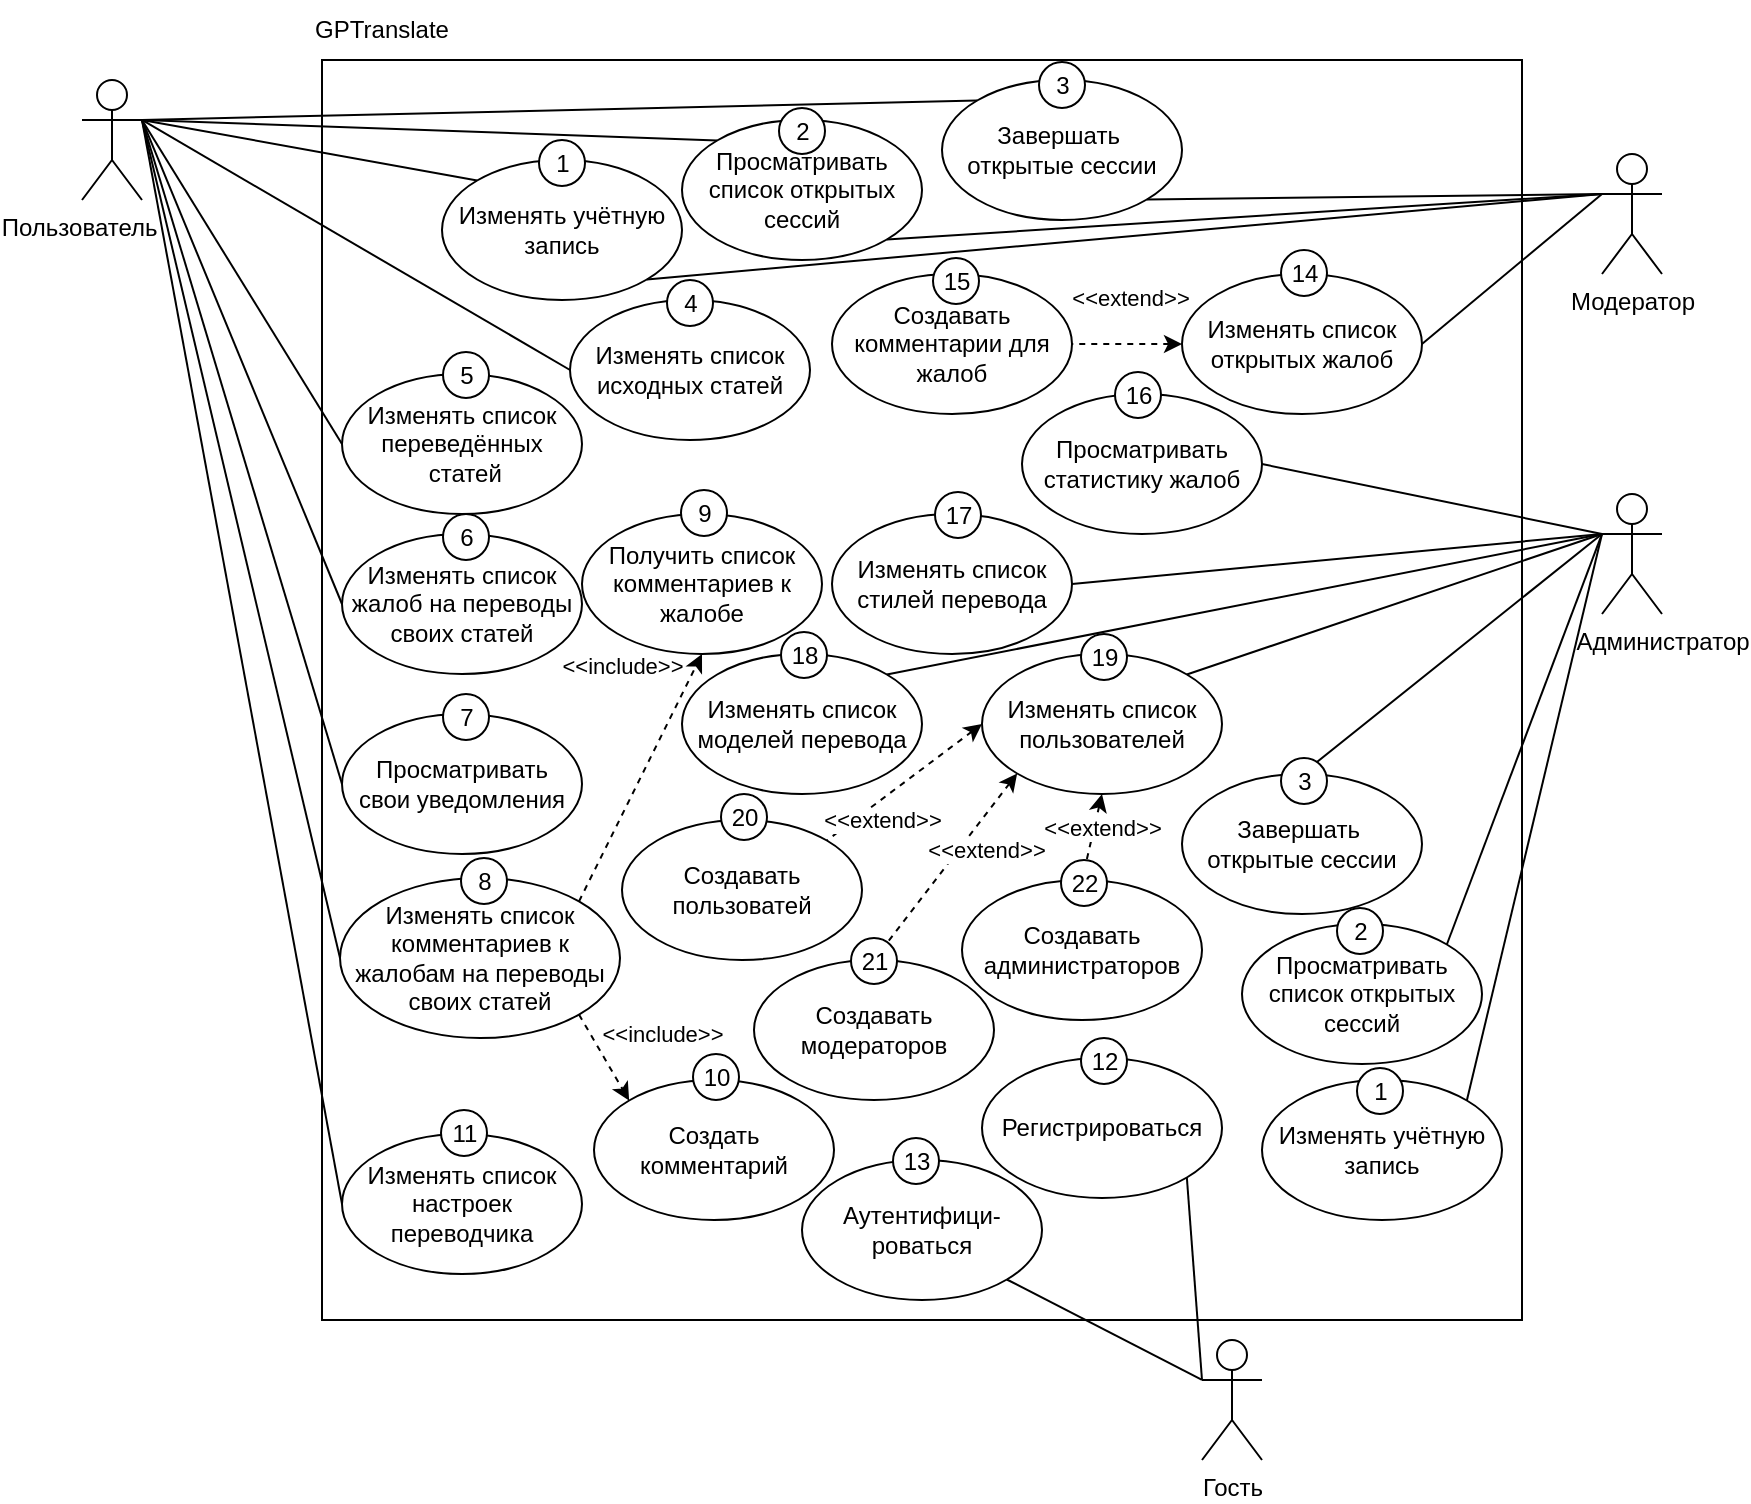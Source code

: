 <mxfile version="25.0.3">
  <diagram name="Страница — 1" id="uPT3UJ9-F7xit6qx0-dd">
    <mxGraphModel dx="1083" dy="-672" grid="1" gridSize="10" guides="1" tooltips="1" connect="1" arrows="1" fold="1" page="1" pageScale="1" pageWidth="827" pageHeight="1169" math="0" shadow="0">
      <root>
        <mxCell id="0" />
        <mxCell id="1" parent="0" />
        <mxCell id="o8FTrNFCNX72LYN5SZ1k-58" value="" style="rounded=0;whiteSpace=wrap;html=1;" parent="1" vertex="1">
          <mxGeometry x="170" y="1220" width="600" height="630" as="geometry" />
        </mxCell>
        <mxCell id="o8FTrNFCNX72LYN5SZ1k-1" value="&lt;div&gt;П&lt;span style=&quot;background-color: initial;&quot;&gt;ользователь&amp;nbsp; &amp;nbsp; &amp;nbsp; &amp;nbsp; &amp;nbsp;&amp;nbsp;&lt;/span&gt;&lt;/div&gt;" style="shape=umlActor;verticalLabelPosition=bottom;verticalAlign=top;html=1;outlineConnect=0;" parent="1" vertex="1">
          <mxGeometry x="50" y="1230" width="30" height="60" as="geometry" />
        </mxCell>
        <mxCell id="o8FTrNFCNX72LYN5SZ1k-2" value="Изменять список исходных статей" style="ellipse;whiteSpace=wrap;html=1;" parent="1" vertex="1">
          <mxGeometry x="294" y="1340" width="120" height="70" as="geometry" />
        </mxCell>
        <mxCell id="o8FTrNFCNX72LYN5SZ1k-6" value="Изменять список переведённых&lt;div&gt;&amp;nbsp;статей&lt;/div&gt;" style="ellipse;whiteSpace=wrap;html=1;" parent="1" vertex="1">
          <mxGeometry x="180" y="1377" width="120" height="70" as="geometry" />
        </mxCell>
        <mxCell id="o8FTrNFCNX72LYN5SZ1k-7" value="Изменять список жалоб на переводы&lt;div&gt;своих статей&lt;/div&gt;" style="ellipse;whiteSpace=wrap;html=1;" parent="1" vertex="1">
          <mxGeometry x="180" y="1457" width="120" height="70" as="geometry" />
        </mxCell>
        <mxCell id="o8FTrNFCNX72LYN5SZ1k-8" value="Просматривать&lt;div&gt;свои уведомления&lt;/div&gt;" style="ellipse;whiteSpace=wrap;html=1;" parent="1" vertex="1">
          <mxGeometry x="180" y="1547" width="120" height="70" as="geometry" />
        </mxCell>
        <mxCell id="o8FTrNFCNX72LYN5SZ1k-9" value="Изменять список комментариев к жалобам на переводы своих статей" style="ellipse;whiteSpace=wrap;html=1;" parent="1" vertex="1">
          <mxGeometry x="179" y="1629" width="140" height="80" as="geometry" />
        </mxCell>
        <mxCell id="o8FTrNFCNX72LYN5SZ1k-10" value="Получить список комментариев к жалобе" style="ellipse;whiteSpace=wrap;html=1;" parent="1" vertex="1">
          <mxGeometry x="300" y="1447" width="120" height="70" as="geometry" />
        </mxCell>
        <mxCell id="o8FTrNFCNX72LYN5SZ1k-11" value="Создать комментарий" style="ellipse;whiteSpace=wrap;html=1;" parent="1" vertex="1">
          <mxGeometry x="306" y="1730" width="120" height="70" as="geometry" />
        </mxCell>
        <mxCell id="o8FTrNFCNX72LYN5SZ1k-13" value="Изменять список настроек переводчика" style="ellipse;whiteSpace=wrap;html=1;" parent="1" vertex="1">
          <mxGeometry x="180" y="1757" width="120" height="70" as="geometry" />
        </mxCell>
        <mxCell id="o8FTrNFCNX72LYN5SZ1k-14" value="&amp;nbsp; &amp;nbsp; &amp;nbsp; &amp;nbsp; &amp;nbsp;Администратор" style="shape=umlActor;verticalLabelPosition=bottom;verticalAlign=top;html=1;outlineConnect=0;" parent="1" vertex="1">
          <mxGeometry x="810" y="1437" width="30" height="60" as="geometry" />
        </mxCell>
        <mxCell id="o8FTrNFCNX72LYN5SZ1k-15" value="Изменять список стилей перевода" style="ellipse;whiteSpace=wrap;html=1;" parent="1" vertex="1">
          <mxGeometry x="425" y="1447" width="120" height="70" as="geometry" />
        </mxCell>
        <mxCell id="o8FTrNFCNX72LYN5SZ1k-16" value="Изменять список моделей перевода" style="ellipse;whiteSpace=wrap;html=1;" parent="1" vertex="1">
          <mxGeometry x="350" y="1517" width="120" height="70" as="geometry" />
        </mxCell>
        <mxCell id="o8FTrNFCNX72LYN5SZ1k-17" value="Изменять список пользователей" style="ellipse;whiteSpace=wrap;html=1;" parent="1" vertex="1">
          <mxGeometry x="500" y="1517" width="120" height="70" as="geometry" />
        </mxCell>
        <mxCell id="o8FTrNFCNX72LYN5SZ1k-18" value="Просматривать статистику жалоб" style="ellipse;whiteSpace=wrap;html=1;" parent="1" vertex="1">
          <mxGeometry x="520" y="1387" width="120" height="70" as="geometry" />
        </mxCell>
        <mxCell id="o8FTrNFCNX72LYN5SZ1k-19" value="Создавать пользоватей" style="ellipse;whiteSpace=wrap;html=1;" parent="1" vertex="1">
          <mxGeometry x="320" y="1600" width="120" height="70" as="geometry" />
        </mxCell>
        <mxCell id="o8FTrNFCNX72LYN5SZ1k-20" value="Создавать модераторов" style="ellipse;whiteSpace=wrap;html=1;" parent="1" vertex="1">
          <mxGeometry x="386" y="1670" width="120" height="70" as="geometry" />
        </mxCell>
        <mxCell id="o8FTrNFCNX72LYN5SZ1k-21" value="Создавать администраторов" style="ellipse;whiteSpace=wrap;html=1;" parent="1" vertex="1">
          <mxGeometry x="490" y="1630" width="120" height="70" as="geometry" />
        </mxCell>
        <mxCell id="o8FTrNFCNX72LYN5SZ1k-22" value="Модератор" style="shape=umlActor;verticalLabelPosition=bottom;verticalAlign=top;html=1;outlineConnect=0;" parent="1" vertex="1">
          <mxGeometry x="810" y="1267" width="30" height="60" as="geometry" />
        </mxCell>
        <mxCell id="o8FTrNFCNX72LYN5SZ1k-23" value="Изменять список открытых жалоб" style="ellipse;whiteSpace=wrap;html=1;" parent="1" vertex="1">
          <mxGeometry x="600" y="1327" width="120" height="70" as="geometry" />
        </mxCell>
        <mxCell id="o8FTrNFCNX72LYN5SZ1k-25" value="Создавать комментарии для жалоб" style="ellipse;whiteSpace=wrap;html=1;" parent="1" vertex="1">
          <mxGeometry x="425" y="1327" width="120" height="70" as="geometry" />
        </mxCell>
        <mxCell id="o8FTrNFCNX72LYN5SZ1k-27" value="Изменять учётную запись" style="ellipse;whiteSpace=wrap;html=1;" parent="1" vertex="1">
          <mxGeometry x="230" y="1270" width="120" height="70" as="geometry" />
        </mxCell>
        <mxCell id="o8FTrNFCNX72LYN5SZ1k-28" value="Завершать&amp;nbsp;&lt;div&gt;открытые сессии&lt;/div&gt;" style="ellipse;whiteSpace=wrap;html=1;" parent="1" vertex="1">
          <mxGeometry x="480" y="1230" width="120" height="70" as="geometry" />
        </mxCell>
        <mxCell id="o8FTrNFCNX72LYN5SZ1k-29" value="Просматривать&lt;div&gt;список открытых&lt;/div&gt;&lt;div&gt;сессий&lt;/div&gt;" style="ellipse;whiteSpace=wrap;html=1;" parent="1" vertex="1">
          <mxGeometry x="350" y="1250" width="120" height="70" as="geometry" />
        </mxCell>
        <mxCell id="o8FTrNFCNX72LYN5SZ1k-30" value="Гость" style="shape=umlActor;verticalLabelPosition=bottom;verticalAlign=top;html=1;outlineConnect=0;" parent="1" vertex="1">
          <mxGeometry x="610" y="1860" width="30" height="60" as="geometry" />
        </mxCell>
        <mxCell id="o8FTrNFCNX72LYN5SZ1k-31" value="Регистрироваться" style="ellipse;whiteSpace=wrap;html=1;" parent="1" vertex="1">
          <mxGeometry x="500" y="1719" width="120" height="70" as="geometry" />
        </mxCell>
        <mxCell id="o8FTrNFCNX72LYN5SZ1k-32" style="rounded=0;orthogonalLoop=1;jettySize=auto;html=1;exitX=0;exitY=0.5;exitDx=0;exitDy=0;entryX=1;entryY=0.5;entryDx=0;entryDy=0;dashed=1;startArrow=classic;startFill=1;endArrow=none;endFill=0;" parent="1" source="o8FTrNFCNX72LYN5SZ1k-23" target="o8FTrNFCNX72LYN5SZ1k-25" edge="1">
          <mxGeometry relative="1" as="geometry">
            <mxPoint x="550" y="1087" as="sourcePoint" />
            <mxPoint x="430" y="1047" as="targetPoint" />
          </mxGeometry>
        </mxCell>
        <mxCell id="o8FTrNFCNX72LYN5SZ1k-33" value="&amp;lt;&amp;lt;extend&amp;gt;&amp;gt;" style="edgeLabel;html=1;align=center;verticalAlign=middle;resizable=0;points=[];" parent="o8FTrNFCNX72LYN5SZ1k-32" vertex="1" connectable="0">
          <mxGeometry x="-0.162" y="1" relative="1" as="geometry">
            <mxPoint x="-3" y="-24" as="offset" />
          </mxGeometry>
        </mxCell>
        <mxCell id="o8FTrNFCNX72LYN5SZ1k-34" style="rounded=0;orthogonalLoop=1;jettySize=auto;html=1;exitX=0;exitY=0.5;exitDx=0;exitDy=0;entryX=1;entryY=0;entryDx=0;entryDy=0;dashed=1;startArrow=classic;startFill=1;endArrow=none;endFill=0;" parent="1" source="o8FTrNFCNX72LYN5SZ1k-17" target="o8FTrNFCNX72LYN5SZ1k-19" edge="1">
          <mxGeometry relative="1" as="geometry">
            <mxPoint x="610" y="1372" as="sourcePoint" />
            <mxPoint x="555" y="1372" as="targetPoint" />
          </mxGeometry>
        </mxCell>
        <mxCell id="o8FTrNFCNX72LYN5SZ1k-35" value="&amp;lt;&amp;lt;extend&amp;gt;&amp;gt;" style="edgeLabel;html=1;align=center;verticalAlign=middle;resizable=0;points=[];" parent="o8FTrNFCNX72LYN5SZ1k-34" vertex="1" connectable="0">
          <mxGeometry x="-0.162" y="1" relative="1" as="geometry">
            <mxPoint x="-18" y="23" as="offset" />
          </mxGeometry>
        </mxCell>
        <mxCell id="o8FTrNFCNX72LYN5SZ1k-36" style="rounded=0;orthogonalLoop=1;jettySize=auto;html=1;exitX=0;exitY=1;exitDx=0;exitDy=0;entryX=0.5;entryY=0;entryDx=0;entryDy=0;dashed=1;startArrow=classic;startFill=1;endArrow=none;endFill=0;" parent="1" source="o8FTrNFCNX72LYN5SZ1k-17" target="o8FTrNFCNX72LYN5SZ1k-20" edge="1">
          <mxGeometry relative="1" as="geometry">
            <mxPoint x="610" y="1662" as="sourcePoint" />
            <mxPoint x="560" y="1662" as="targetPoint" />
          </mxGeometry>
        </mxCell>
        <mxCell id="o8FTrNFCNX72LYN5SZ1k-37" value="&amp;lt;&amp;lt;extend&amp;gt;&amp;gt;" style="edgeLabel;html=1;align=center;verticalAlign=middle;resizable=0;points=[];" parent="o8FTrNFCNX72LYN5SZ1k-36" vertex="1" connectable="0">
          <mxGeometry x="-0.162" y="1" relative="1" as="geometry">
            <mxPoint x="14" y="-2" as="offset" />
          </mxGeometry>
        </mxCell>
        <mxCell id="o8FTrNFCNX72LYN5SZ1k-38" style="rounded=0;orthogonalLoop=1;jettySize=auto;html=1;exitX=0.5;exitY=1;exitDx=0;exitDy=0;entryX=0.5;entryY=0;entryDx=0;entryDy=0;dashed=1;startArrow=classic;startFill=1;endArrow=none;endFill=0;" parent="1" source="o8FTrNFCNX72LYN5SZ1k-17" target="o8FTrNFCNX72LYN5SZ1k-21" edge="1">
          <mxGeometry relative="1" as="geometry">
            <mxPoint x="628" y="1687" as="sourcePoint" />
            <mxPoint x="562" y="1727" as="targetPoint" />
          </mxGeometry>
        </mxCell>
        <mxCell id="o8FTrNFCNX72LYN5SZ1k-39" value="&amp;lt;&amp;lt;extend&amp;gt;&amp;gt;" style="edgeLabel;html=1;align=center;verticalAlign=middle;resizable=0;points=[];" parent="o8FTrNFCNX72LYN5SZ1k-38" vertex="1" connectable="0">
          <mxGeometry x="-0.162" y="1" relative="1" as="geometry">
            <mxPoint x="3" y="-1" as="offset" />
          </mxGeometry>
        </mxCell>
        <mxCell id="o8FTrNFCNX72LYN5SZ1k-40" style="rounded=0;orthogonalLoop=1;jettySize=auto;html=1;exitX=0;exitY=0.333;exitDx=0;exitDy=0;exitPerimeter=0;entryX=1;entryY=0.5;entryDx=0;entryDy=0;startArrow=none;startFill=0;endArrow=none;endFill=0;" parent="1" source="o8FTrNFCNX72LYN5SZ1k-14" target="o8FTrNFCNX72LYN5SZ1k-18" edge="1">
          <mxGeometry relative="1" as="geometry">
            <mxPoint x="190" y="1187" as="sourcePoint" />
            <mxPoint x="200" y="1087" as="targetPoint" />
          </mxGeometry>
        </mxCell>
        <mxCell id="o8FTrNFCNX72LYN5SZ1k-41" style="rounded=0;orthogonalLoop=1;jettySize=auto;html=1;exitX=0;exitY=0.333;exitDx=0;exitDy=0;exitPerimeter=0;entryX=1;entryY=0.5;entryDx=0;entryDy=0;startArrow=none;startFill=0;endArrow=none;endFill=0;" parent="1" source="o8FTrNFCNX72LYN5SZ1k-14" target="o8FTrNFCNX72LYN5SZ1k-15" edge="1">
          <mxGeometry relative="1" as="geometry">
            <mxPoint x="820" y="1467" as="sourcePoint" />
            <mxPoint x="650" y="1432" as="targetPoint" />
          </mxGeometry>
        </mxCell>
        <mxCell id="o8FTrNFCNX72LYN5SZ1k-42" style="rounded=0;orthogonalLoop=1;jettySize=auto;html=1;exitX=0;exitY=0.333;exitDx=0;exitDy=0;exitPerimeter=0;entryX=1;entryY=0;entryDx=0;entryDy=0;startArrow=none;startFill=0;endArrow=none;endFill=0;" parent="1" source="o8FTrNFCNX72LYN5SZ1k-14" target="o8FTrNFCNX72LYN5SZ1k-16" edge="1">
          <mxGeometry relative="1" as="geometry">
            <mxPoint x="820" y="1467" as="sourcePoint" />
            <mxPoint x="555" y="1492" as="targetPoint" />
          </mxGeometry>
        </mxCell>
        <mxCell id="o8FTrNFCNX72LYN5SZ1k-43" style="rounded=0;orthogonalLoop=1;jettySize=auto;html=1;exitX=0;exitY=0.5;exitDx=0;exitDy=0;entryX=1;entryY=0.333;entryDx=0;entryDy=0;startArrow=none;startFill=0;endArrow=none;endFill=0;entryPerimeter=0;" parent="1" source="o8FTrNFCNX72LYN5SZ1k-2" target="o8FTrNFCNX72LYN5SZ1k-1" edge="1">
          <mxGeometry relative="1" as="geometry">
            <mxPoint x="820" y="1467" as="sourcePoint" />
            <mxPoint x="650" y="1432" as="targetPoint" />
          </mxGeometry>
        </mxCell>
        <mxCell id="o8FTrNFCNX72LYN5SZ1k-44" style="rounded=0;orthogonalLoop=1;jettySize=auto;html=1;exitX=0;exitY=0.5;exitDx=0;exitDy=0;entryX=1;entryY=0.333;entryDx=0;entryDy=0;startArrow=none;startFill=0;endArrow=none;endFill=0;entryPerimeter=0;" parent="1" source="o8FTrNFCNX72LYN5SZ1k-6" target="o8FTrNFCNX72LYN5SZ1k-1" edge="1">
          <mxGeometry relative="1" as="geometry">
            <mxPoint x="190" y="1372" as="sourcePoint" />
            <mxPoint x="70" y="1507" as="targetPoint" />
          </mxGeometry>
        </mxCell>
        <mxCell id="o8FTrNFCNX72LYN5SZ1k-45" style="rounded=0;orthogonalLoop=1;jettySize=auto;html=1;exitX=0;exitY=0.5;exitDx=0;exitDy=0;entryX=1;entryY=0.333;entryDx=0;entryDy=0;startArrow=none;startFill=0;endArrow=none;endFill=0;entryPerimeter=0;" parent="1" source="o8FTrNFCNX72LYN5SZ1k-7" target="o8FTrNFCNX72LYN5SZ1k-1" edge="1">
          <mxGeometry relative="1" as="geometry">
            <mxPoint x="190" y="1462" as="sourcePoint" />
            <mxPoint x="70" y="1507" as="targetPoint" />
          </mxGeometry>
        </mxCell>
        <mxCell id="o8FTrNFCNX72LYN5SZ1k-46" style="rounded=0;orthogonalLoop=1;jettySize=auto;html=1;exitX=0;exitY=0.5;exitDx=0;exitDy=0;entryX=1;entryY=0.333;entryDx=0;entryDy=0;startArrow=none;startFill=0;endArrow=none;endFill=0;entryPerimeter=0;" parent="1" source="o8FTrNFCNX72LYN5SZ1k-8" target="o8FTrNFCNX72LYN5SZ1k-1" edge="1">
          <mxGeometry relative="1" as="geometry">
            <mxPoint x="190" y="1542" as="sourcePoint" />
            <mxPoint x="70" y="1507" as="targetPoint" />
          </mxGeometry>
        </mxCell>
        <mxCell id="o8FTrNFCNX72LYN5SZ1k-47" style="rounded=0;orthogonalLoop=1;jettySize=auto;html=1;exitX=0;exitY=0.5;exitDx=0;exitDy=0;entryX=1;entryY=0.333;entryDx=0;entryDy=0;startArrow=none;startFill=0;endArrow=none;endFill=0;entryPerimeter=0;" parent="1" source="o8FTrNFCNX72LYN5SZ1k-9" target="o8FTrNFCNX72LYN5SZ1k-1" edge="1">
          <mxGeometry relative="1" as="geometry">
            <mxPoint x="190" y="1622" as="sourcePoint" />
            <mxPoint x="70" y="1507" as="targetPoint" />
          </mxGeometry>
        </mxCell>
        <mxCell id="o8FTrNFCNX72LYN5SZ1k-48" style="rounded=0;orthogonalLoop=1;jettySize=auto;html=1;exitX=0;exitY=0.5;exitDx=0;exitDy=0;entryX=1;entryY=0.333;entryDx=0;entryDy=0;startArrow=none;startFill=0;endArrow=none;endFill=0;entryPerimeter=0;" parent="1" source="o8FTrNFCNX72LYN5SZ1k-13" target="o8FTrNFCNX72LYN5SZ1k-1" edge="1">
          <mxGeometry relative="1" as="geometry">
            <mxPoint x="190" y="1702" as="sourcePoint" />
            <mxPoint x="70" y="1507" as="targetPoint" />
          </mxGeometry>
        </mxCell>
        <mxCell id="o8FTrNFCNX72LYN5SZ1k-49" style="rounded=0;orthogonalLoop=1;jettySize=auto;html=1;exitX=1;exitY=1;exitDx=0;exitDy=0;entryX=0;entryY=0;entryDx=0;entryDy=0;dashed=1;" parent="1" source="o8FTrNFCNX72LYN5SZ1k-9" target="o8FTrNFCNX72LYN5SZ1k-11" edge="1">
          <mxGeometry relative="1" as="geometry">
            <mxPoint x="628" y="1567" as="sourcePoint" />
            <mxPoint x="560" y="1667" as="targetPoint" />
          </mxGeometry>
        </mxCell>
        <mxCell id="o8FTrNFCNX72LYN5SZ1k-50" value="&amp;lt;&amp;lt;include&amp;gt;&amp;gt;" style="edgeLabel;html=1;align=center;verticalAlign=middle;resizable=0;points=[];" parent="o8FTrNFCNX72LYN5SZ1k-49" vertex="1" connectable="0">
          <mxGeometry x="-0.162" y="1" relative="1" as="geometry">
            <mxPoint x="30" y="-8" as="offset" />
          </mxGeometry>
        </mxCell>
        <mxCell id="o8FTrNFCNX72LYN5SZ1k-51" style="rounded=0;orthogonalLoop=1;jettySize=auto;html=1;exitX=1;exitY=0;exitDx=0;exitDy=0;entryX=0.5;entryY=1;entryDx=0;entryDy=0;dashed=1;" parent="1" source="o8FTrNFCNX72LYN5SZ1k-9" target="o8FTrNFCNX72LYN5SZ1k-10" edge="1">
          <mxGeometry relative="1" as="geometry">
            <mxPoint x="309" y="1730" as="sourcePoint" />
            <mxPoint x="364" y="1712" as="targetPoint" />
          </mxGeometry>
        </mxCell>
        <mxCell id="o8FTrNFCNX72LYN5SZ1k-52" value="&amp;lt;&amp;lt;include&amp;gt;&amp;gt;" style="edgeLabel;html=1;align=center;verticalAlign=middle;resizable=0;points=[];" parent="o8FTrNFCNX72LYN5SZ1k-51" vertex="1" connectable="0">
          <mxGeometry x="-0.162" y="1" relative="1" as="geometry">
            <mxPoint x="-4" y="-66" as="offset" />
          </mxGeometry>
        </mxCell>
        <mxCell id="o8FTrNFCNX72LYN5SZ1k-56" style="rounded=0;orthogonalLoop=1;jettySize=auto;html=1;exitX=1;exitY=1;exitDx=0;exitDy=0;entryX=0;entryY=0.333;entryDx=0;entryDy=0;startArrow=none;startFill=0;endArrow=none;endFill=0;entryPerimeter=0;" parent="1" source="o8FTrNFCNX72LYN5SZ1k-31" target="o8FTrNFCNX72LYN5SZ1k-30" edge="1">
          <mxGeometry relative="1" as="geometry">
            <mxPoint x="628" y="1867" as="sourcePoint" />
            <mxPoint x="555" y="1937" as="targetPoint" />
          </mxGeometry>
        </mxCell>
        <mxCell id="o8FTrNFCNX72LYN5SZ1k-57" value="GPTranslate" style="text;html=1;align=center;verticalAlign=middle;whiteSpace=wrap;rounded=0;" parent="1" vertex="1">
          <mxGeometry x="170" y="1190" width="60" height="30" as="geometry" />
        </mxCell>
        <mxCell id="o8FTrNFCNX72LYN5SZ1k-60" style="rounded=0;orthogonalLoop=1;jettySize=auto;html=1;exitX=0;exitY=0.333;exitDx=0;exitDy=0;exitPerimeter=0;entryX=1;entryY=0.5;entryDx=0;entryDy=0;startArrow=none;startFill=0;endArrow=none;endFill=0;" parent="1" source="o8FTrNFCNX72LYN5SZ1k-22" target="o8FTrNFCNX72LYN5SZ1k-23" edge="1">
          <mxGeometry relative="1" as="geometry">
            <mxPoint x="820" y="1467" as="sourcePoint" />
            <mxPoint x="650" y="1432" as="targetPoint" />
          </mxGeometry>
        </mxCell>
        <mxCell id="o8FTrNFCNX72LYN5SZ1k-61" style="rounded=0;orthogonalLoop=1;jettySize=auto;html=1;exitX=0;exitY=0.333;exitDx=0;exitDy=0;exitPerimeter=0;entryX=1;entryY=0;entryDx=0;entryDy=0;startArrow=none;startFill=0;endArrow=none;endFill=0;" parent="1" source="o8FTrNFCNX72LYN5SZ1k-14" target="o8FTrNFCNX72LYN5SZ1k-17" edge="1">
          <mxGeometry relative="1" as="geometry">
            <mxPoint x="820" y="1467" as="sourcePoint" />
            <mxPoint x="483" y="1537" as="targetPoint" />
          </mxGeometry>
        </mxCell>
        <mxCell id="PDvEsl6iaTgeDGCLrAiC-1" value="Аутентифици-&lt;div&gt;роваться&lt;/div&gt;" style="ellipse;whiteSpace=wrap;html=1;" parent="1" vertex="1">
          <mxGeometry x="410" y="1770" width="120" height="70" as="geometry" />
        </mxCell>
        <mxCell id="PDvEsl6iaTgeDGCLrAiC-2" style="rounded=0;orthogonalLoop=1;jettySize=auto;html=1;exitX=1;exitY=1;exitDx=0;exitDy=0;entryX=0;entryY=0.333;entryDx=0;entryDy=0;startArrow=none;startFill=0;endArrow=none;endFill=0;entryPerimeter=0;" parent="1" source="PDvEsl6iaTgeDGCLrAiC-1" target="o8FTrNFCNX72LYN5SZ1k-30" edge="1">
          <mxGeometry relative="1" as="geometry">
            <mxPoint x="730" y="1757" as="sourcePoint" />
            <mxPoint x="820" y="1742" as="targetPoint" />
          </mxGeometry>
        </mxCell>
        <mxCell id="697lVrR6x1dRvrz9tKT9-1" style="rounded=0;orthogonalLoop=1;jettySize=auto;html=1;exitX=0;exitY=0.333;exitDx=0;exitDy=0;exitPerimeter=0;entryX=1;entryY=1;entryDx=0;entryDy=0;startArrow=none;startFill=0;endArrow=none;endFill=0;" parent="1" source="o8FTrNFCNX72LYN5SZ1k-22" target="o8FTrNFCNX72LYN5SZ1k-27" edge="1">
          <mxGeometry relative="1" as="geometry">
            <mxPoint x="820" y="1297" as="sourcePoint" />
            <mxPoint x="730" y="1372" as="targetPoint" />
          </mxGeometry>
        </mxCell>
        <mxCell id="697lVrR6x1dRvrz9tKT9-2" style="rounded=0;orthogonalLoop=1;jettySize=auto;html=1;exitX=0;exitY=0.333;exitDx=0;exitDy=0;exitPerimeter=0;entryX=1;entryY=1;entryDx=0;entryDy=0;startArrow=none;startFill=0;endArrow=none;endFill=0;" parent="1" source="o8FTrNFCNX72LYN5SZ1k-22" target="o8FTrNFCNX72LYN5SZ1k-28" edge="1">
          <mxGeometry relative="1" as="geometry">
            <mxPoint x="820" y="1297" as="sourcePoint" />
            <mxPoint x="343" y="1340" as="targetPoint" />
          </mxGeometry>
        </mxCell>
        <mxCell id="697lVrR6x1dRvrz9tKT9-3" style="rounded=0;orthogonalLoop=1;jettySize=auto;html=1;exitX=0;exitY=0.333;exitDx=0;exitDy=0;exitPerimeter=0;entryX=1;entryY=1;entryDx=0;entryDy=0;startArrow=none;startFill=0;endArrow=none;endFill=0;" parent="1" source="o8FTrNFCNX72LYN5SZ1k-22" target="o8FTrNFCNX72LYN5SZ1k-29" edge="1">
          <mxGeometry relative="1" as="geometry">
            <mxPoint x="820" y="1297" as="sourcePoint" />
            <mxPoint x="353" y="1350" as="targetPoint" />
          </mxGeometry>
        </mxCell>
        <mxCell id="697lVrR6x1dRvrz9tKT9-4" style="rounded=0;orthogonalLoop=1;jettySize=auto;html=1;exitX=0;exitY=0;exitDx=0;exitDy=0;entryX=1;entryY=0.333;entryDx=0;entryDy=0;startArrow=none;startFill=0;endArrow=none;endFill=0;entryPerimeter=0;" parent="1" source="o8FTrNFCNX72LYN5SZ1k-27" target="o8FTrNFCNX72LYN5SZ1k-1" edge="1">
          <mxGeometry relative="1" as="geometry">
            <mxPoint x="820" y="1297" as="sourcePoint" />
            <mxPoint x="593" y="1257" as="targetPoint" />
          </mxGeometry>
        </mxCell>
        <mxCell id="697lVrR6x1dRvrz9tKT9-5" style="rounded=0;orthogonalLoop=1;jettySize=auto;html=1;exitX=0;exitY=0;exitDx=0;exitDy=0;entryX=1;entryY=0.333;entryDx=0;entryDy=0;startArrow=none;startFill=0;endArrow=none;endFill=0;entryPerimeter=0;" parent="1" source="o8FTrNFCNX72LYN5SZ1k-29" target="o8FTrNFCNX72LYN5SZ1k-1" edge="1">
          <mxGeometry relative="1" as="geometry">
            <mxPoint x="257" y="1290" as="sourcePoint" />
            <mxPoint x="90" y="1260" as="targetPoint" />
          </mxGeometry>
        </mxCell>
        <mxCell id="697lVrR6x1dRvrz9tKT9-6" style="rounded=0;orthogonalLoop=1;jettySize=auto;html=1;exitX=0;exitY=0;exitDx=0;exitDy=0;entryX=1;entryY=0.333;entryDx=0;entryDy=0;startArrow=none;startFill=0;endArrow=none;endFill=0;entryPerimeter=0;" parent="1" source="o8FTrNFCNX72LYN5SZ1k-28" target="o8FTrNFCNX72LYN5SZ1k-1" edge="1">
          <mxGeometry relative="1" as="geometry">
            <mxPoint x="387" y="1245" as="sourcePoint" />
            <mxPoint x="90" y="1260" as="targetPoint" />
          </mxGeometry>
        </mxCell>
        <mxCell id="697lVrR6x1dRvrz9tKT9-7" value="Завершать&amp;nbsp;&lt;div&gt;открытые сессии&lt;/div&gt;" style="ellipse;whiteSpace=wrap;html=1;" parent="1" vertex="1">
          <mxGeometry x="600" y="1577" width="120" height="70" as="geometry" />
        </mxCell>
        <mxCell id="697lVrR6x1dRvrz9tKT9-8" value="Просматривать&lt;div&gt;список открытых&lt;/div&gt;&lt;div&gt;сессий&lt;/div&gt;" style="ellipse;whiteSpace=wrap;html=1;" parent="1" vertex="1">
          <mxGeometry x="630" y="1652" width="120" height="70" as="geometry" />
        </mxCell>
        <mxCell id="697lVrR6x1dRvrz9tKT9-9" value="Изменять учётную запись" style="ellipse;whiteSpace=wrap;html=1;" parent="1" vertex="1">
          <mxGeometry x="640" y="1730" width="120" height="70" as="geometry" />
        </mxCell>
        <mxCell id="0hR8CbQF32AM0wVxsYOU-1" style="rounded=0;orthogonalLoop=1;jettySize=auto;html=1;exitX=0;exitY=0.333;exitDx=0;exitDy=0;exitPerimeter=0;entryX=0.5;entryY=0;entryDx=0;entryDy=0;startArrow=none;startFill=0;endArrow=none;endFill=0;" parent="1" source="o8FTrNFCNX72LYN5SZ1k-14" target="697lVrR6x1dRvrz9tKT9-7" edge="1">
          <mxGeometry relative="1" as="geometry">
            <mxPoint x="820" y="1467" as="sourcePoint" />
            <mxPoint x="612" y="1537" as="targetPoint" />
          </mxGeometry>
        </mxCell>
        <mxCell id="0hR8CbQF32AM0wVxsYOU-2" style="rounded=0;orthogonalLoop=1;jettySize=auto;html=1;exitX=0;exitY=0.333;exitDx=0;exitDy=0;exitPerimeter=0;entryX=1;entryY=0;entryDx=0;entryDy=0;startArrow=none;startFill=0;endArrow=none;endFill=0;" parent="1" source="o8FTrNFCNX72LYN5SZ1k-14" target="697lVrR6x1dRvrz9tKT9-8" edge="1">
          <mxGeometry relative="1" as="geometry">
            <mxPoint x="820" y="1467" as="sourcePoint" />
            <mxPoint x="670" y="1587" as="targetPoint" />
          </mxGeometry>
        </mxCell>
        <mxCell id="0hR8CbQF32AM0wVxsYOU-3" style="rounded=0;orthogonalLoop=1;jettySize=auto;html=1;exitX=0;exitY=0.333;exitDx=0;exitDy=0;exitPerimeter=0;entryX=1;entryY=0;entryDx=0;entryDy=0;startArrow=none;startFill=0;endArrow=none;endFill=0;" parent="1" source="o8FTrNFCNX72LYN5SZ1k-14" target="697lVrR6x1dRvrz9tKT9-9" edge="1">
          <mxGeometry relative="1" as="geometry">
            <mxPoint x="820" y="1467" as="sourcePoint" />
            <mxPoint x="742" y="1672" as="targetPoint" />
          </mxGeometry>
        </mxCell>
        <mxCell id="Y2aMZn-FRYK5z9x6sPH3-1" value="1" style="ellipse;whiteSpace=wrap;html=1;aspect=fixed;" parent="1" vertex="1">
          <mxGeometry x="278.5" y="1260" width="23" height="23" as="geometry" />
        </mxCell>
        <mxCell id="Y2aMZn-FRYK5z9x6sPH3-3" value="2" style="ellipse;whiteSpace=wrap;html=1;aspect=fixed;" parent="1" vertex="1">
          <mxGeometry x="398.5" y="1244" width="23" height="23" as="geometry" />
        </mxCell>
        <mxCell id="Y2aMZn-FRYK5z9x6sPH3-4" value="3" style="ellipse;whiteSpace=wrap;html=1;aspect=fixed;" parent="1" vertex="1">
          <mxGeometry x="528.5" y="1221" width="23" height="23" as="geometry" />
        </mxCell>
        <mxCell id="Y2aMZn-FRYK5z9x6sPH3-5" value="4" style="ellipse;whiteSpace=wrap;html=1;aspect=fixed;" parent="1" vertex="1">
          <mxGeometry x="342.5" y="1330" width="23" height="23" as="geometry" />
        </mxCell>
        <mxCell id="Y2aMZn-FRYK5z9x6sPH3-6" value="5" style="ellipse;whiteSpace=wrap;html=1;aspect=fixed;" parent="1" vertex="1">
          <mxGeometry x="230.5" y="1366" width="23" height="23" as="geometry" />
        </mxCell>
        <mxCell id="Y2aMZn-FRYK5z9x6sPH3-7" value="6" style="ellipse;whiteSpace=wrap;html=1;aspect=fixed;" parent="1" vertex="1">
          <mxGeometry x="230.5" y="1447" width="23" height="23" as="geometry" />
        </mxCell>
        <mxCell id="Y2aMZn-FRYK5z9x6sPH3-8" value="7" style="ellipse;whiteSpace=wrap;html=1;aspect=fixed;" parent="1" vertex="1">
          <mxGeometry x="230.5" y="1537" width="23" height="23" as="geometry" />
        </mxCell>
        <mxCell id="Y2aMZn-FRYK5z9x6sPH3-9" value="8" style="ellipse;whiteSpace=wrap;html=1;aspect=fixed;" parent="1" vertex="1">
          <mxGeometry x="239.5" y="1619" width="23" height="23" as="geometry" />
        </mxCell>
        <mxCell id="Y2aMZn-FRYK5z9x6sPH3-11" value="11" style="ellipse;whiteSpace=wrap;html=1;aspect=fixed;" parent="1" vertex="1">
          <mxGeometry x="229.5" y="1745" width="23" height="23" as="geometry" />
        </mxCell>
        <mxCell id="Y2aMZn-FRYK5z9x6sPH3-14" value="9" style="ellipse;whiteSpace=wrap;html=1;aspect=fixed;" parent="1" vertex="1">
          <mxGeometry x="349.5" y="1435" width="23" height="23" as="geometry" />
        </mxCell>
        <mxCell id="Y2aMZn-FRYK5z9x6sPH3-15" value="10" style="ellipse;whiteSpace=wrap;html=1;aspect=fixed;" parent="1" vertex="1">
          <mxGeometry x="355.5" y="1717" width="23" height="23" as="geometry" />
        </mxCell>
        <mxCell id="Y2aMZn-FRYK5z9x6sPH3-16" value="13" style="ellipse;whiteSpace=wrap;html=1;aspect=fixed;" parent="1" vertex="1">
          <mxGeometry x="455.5" y="1759" width="23" height="23" as="geometry" />
        </mxCell>
        <mxCell id="Y2aMZn-FRYK5z9x6sPH3-17" value="12" style="ellipse;whiteSpace=wrap;html=1;aspect=fixed;" parent="1" vertex="1">
          <mxGeometry x="549.5" y="1709" width="23" height="23" as="geometry" />
        </mxCell>
        <mxCell id="Y2aMZn-FRYK5z9x6sPH3-18" value="3" style="ellipse;whiteSpace=wrap;html=1;aspect=fixed;" parent="1" vertex="1">
          <mxGeometry x="649.5" y="1569" width="23" height="23" as="geometry" />
        </mxCell>
        <mxCell id="Y2aMZn-FRYK5z9x6sPH3-19" value="2" style="ellipse;whiteSpace=wrap;html=1;aspect=fixed;" parent="1" vertex="1">
          <mxGeometry x="677.5" y="1644" width="23" height="23" as="geometry" />
        </mxCell>
        <mxCell id="Y2aMZn-FRYK5z9x6sPH3-20" value="1" style="ellipse;whiteSpace=wrap;html=1;aspect=fixed;" parent="1" vertex="1">
          <mxGeometry x="687.5" y="1724" width="23" height="23" as="geometry" />
        </mxCell>
        <mxCell id="Y2aMZn-FRYK5z9x6sPH3-21" value="14" style="ellipse;whiteSpace=wrap;html=1;aspect=fixed;" parent="1" vertex="1">
          <mxGeometry x="649.5" y="1315" width="23" height="23" as="geometry" />
        </mxCell>
        <mxCell id="Y2aMZn-FRYK5z9x6sPH3-22" value="15" style="ellipse;whiteSpace=wrap;html=1;aspect=fixed;" parent="1" vertex="1">
          <mxGeometry x="475.5" y="1319" width="23" height="23" as="geometry" />
        </mxCell>
        <mxCell id="Y2aMZn-FRYK5z9x6sPH3-23" value="16" style="ellipse;whiteSpace=wrap;html=1;aspect=fixed;" parent="1" vertex="1">
          <mxGeometry x="566.5" y="1376" width="23" height="23" as="geometry" />
        </mxCell>
        <mxCell id="Y2aMZn-FRYK5z9x6sPH3-24" value="17" style="ellipse;whiteSpace=wrap;html=1;aspect=fixed;" parent="1" vertex="1">
          <mxGeometry x="476.5" y="1436" width="23" height="23" as="geometry" />
        </mxCell>
        <mxCell id="Y2aMZn-FRYK5z9x6sPH3-25" value="18" style="ellipse;whiteSpace=wrap;html=1;aspect=fixed;" parent="1" vertex="1">
          <mxGeometry x="399.5" y="1506" width="23" height="23" as="geometry" />
        </mxCell>
        <mxCell id="Y2aMZn-FRYK5z9x6sPH3-26" value="19" style="ellipse;whiteSpace=wrap;html=1;aspect=fixed;" parent="1" vertex="1">
          <mxGeometry x="549.5" y="1507" width="23" height="23" as="geometry" />
        </mxCell>
        <mxCell id="Y2aMZn-FRYK5z9x6sPH3-27" value="20" style="ellipse;whiteSpace=wrap;html=1;aspect=fixed;" parent="1" vertex="1">
          <mxGeometry x="369.5" y="1587" width="23" height="23" as="geometry" />
        </mxCell>
        <mxCell id="Y2aMZn-FRYK5z9x6sPH3-28" value="21" style="ellipse;whiteSpace=wrap;html=1;aspect=fixed;" parent="1" vertex="1">
          <mxGeometry x="434.5" y="1659" width="23" height="23" as="geometry" />
        </mxCell>
        <mxCell id="Y2aMZn-FRYK5z9x6sPH3-29" value="22" style="ellipse;whiteSpace=wrap;html=1;aspect=fixed;" parent="1" vertex="1">
          <mxGeometry x="539.5" y="1620" width="23" height="23" as="geometry" />
        </mxCell>
      </root>
    </mxGraphModel>
  </diagram>
</mxfile>
